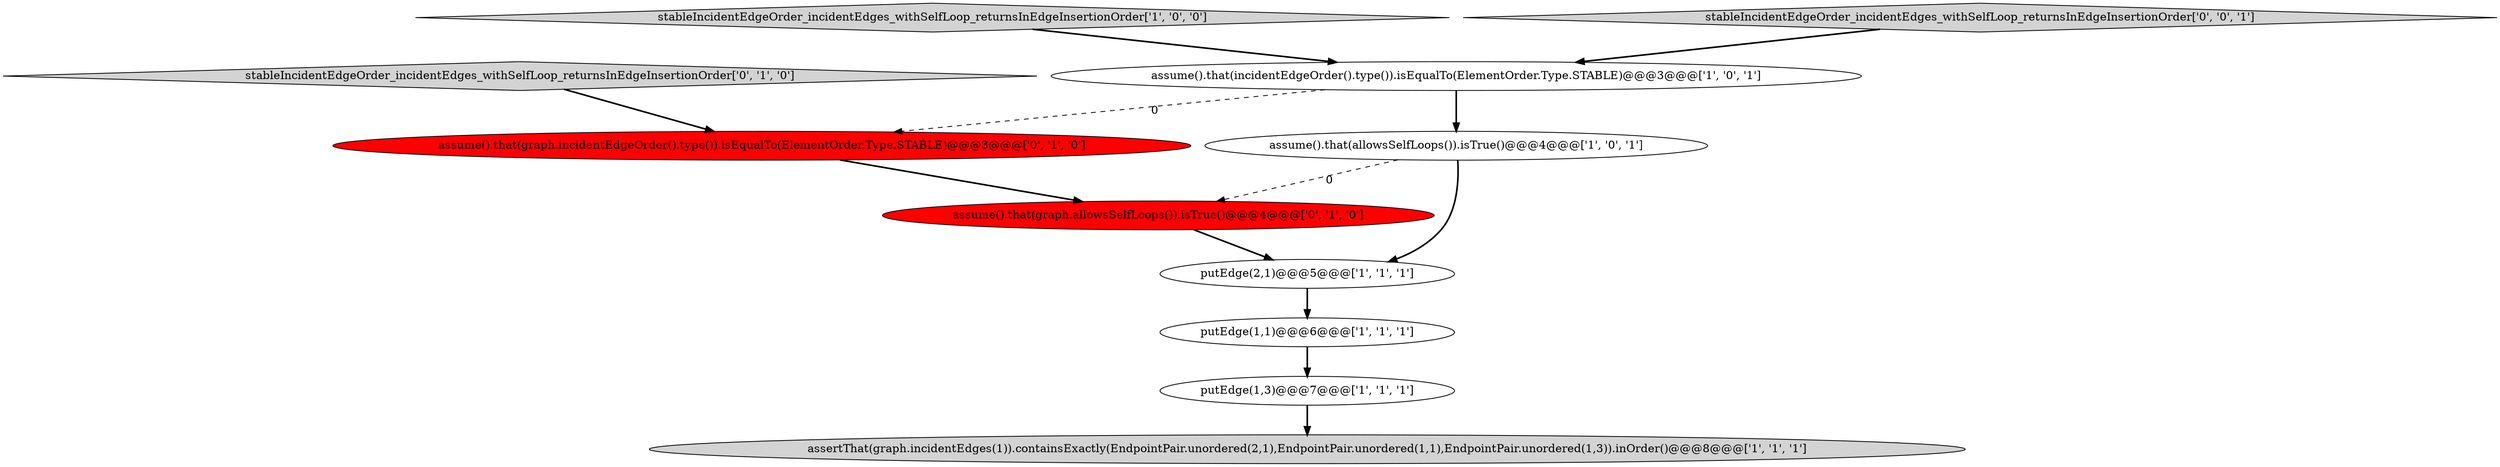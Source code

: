 digraph {
3 [style = filled, label = "putEdge(1,1)@@@6@@@['1', '1', '1']", fillcolor = white, shape = ellipse image = "AAA0AAABBB1BBB"];
7 [style = filled, label = "stableIncidentEdgeOrder_incidentEdges_withSelfLoop_returnsInEdgeInsertionOrder['0', '1', '0']", fillcolor = lightgray, shape = diamond image = "AAA0AAABBB2BBB"];
1 [style = filled, label = "assume().that(incidentEdgeOrder().type()).isEqualTo(ElementOrder.Type.STABLE)@@@3@@@['1', '0', '1']", fillcolor = white, shape = ellipse image = "AAA0AAABBB1BBB"];
8 [style = filled, label = "assume().that(graph.incidentEdgeOrder().type()).isEqualTo(ElementOrder.Type.STABLE)@@@3@@@['0', '1', '0']", fillcolor = red, shape = ellipse image = "AAA1AAABBB2BBB"];
2 [style = filled, label = "putEdge(1,3)@@@7@@@['1', '1', '1']", fillcolor = white, shape = ellipse image = "AAA0AAABBB1BBB"];
9 [style = filled, label = "assume().that(graph.allowsSelfLoops()).isTrue()@@@4@@@['0', '1', '0']", fillcolor = red, shape = ellipse image = "AAA1AAABBB2BBB"];
6 [style = filled, label = "stableIncidentEdgeOrder_incidentEdges_withSelfLoop_returnsInEdgeInsertionOrder['1', '0', '0']", fillcolor = lightgray, shape = diamond image = "AAA0AAABBB1BBB"];
0 [style = filled, label = "putEdge(2,1)@@@5@@@['1', '1', '1']", fillcolor = white, shape = ellipse image = "AAA0AAABBB1BBB"];
5 [style = filled, label = "assertThat(graph.incidentEdges(1)).containsExactly(EndpointPair.unordered(2,1),EndpointPair.unordered(1,1),EndpointPair.unordered(1,3)).inOrder()@@@8@@@['1', '1', '1']", fillcolor = lightgray, shape = ellipse image = "AAA0AAABBB1BBB"];
10 [style = filled, label = "stableIncidentEdgeOrder_incidentEdges_withSelfLoop_returnsInEdgeInsertionOrder['0', '0', '1']", fillcolor = lightgray, shape = diamond image = "AAA0AAABBB3BBB"];
4 [style = filled, label = "assume().that(allowsSelfLoops()).isTrue()@@@4@@@['1', '0', '1']", fillcolor = white, shape = ellipse image = "AAA0AAABBB1BBB"];
0->3 [style = bold, label=""];
6->1 [style = bold, label=""];
1->8 [style = dashed, label="0"];
4->9 [style = dashed, label="0"];
1->4 [style = bold, label=""];
9->0 [style = bold, label=""];
3->2 [style = bold, label=""];
10->1 [style = bold, label=""];
7->8 [style = bold, label=""];
4->0 [style = bold, label=""];
2->5 [style = bold, label=""];
8->9 [style = bold, label=""];
}
